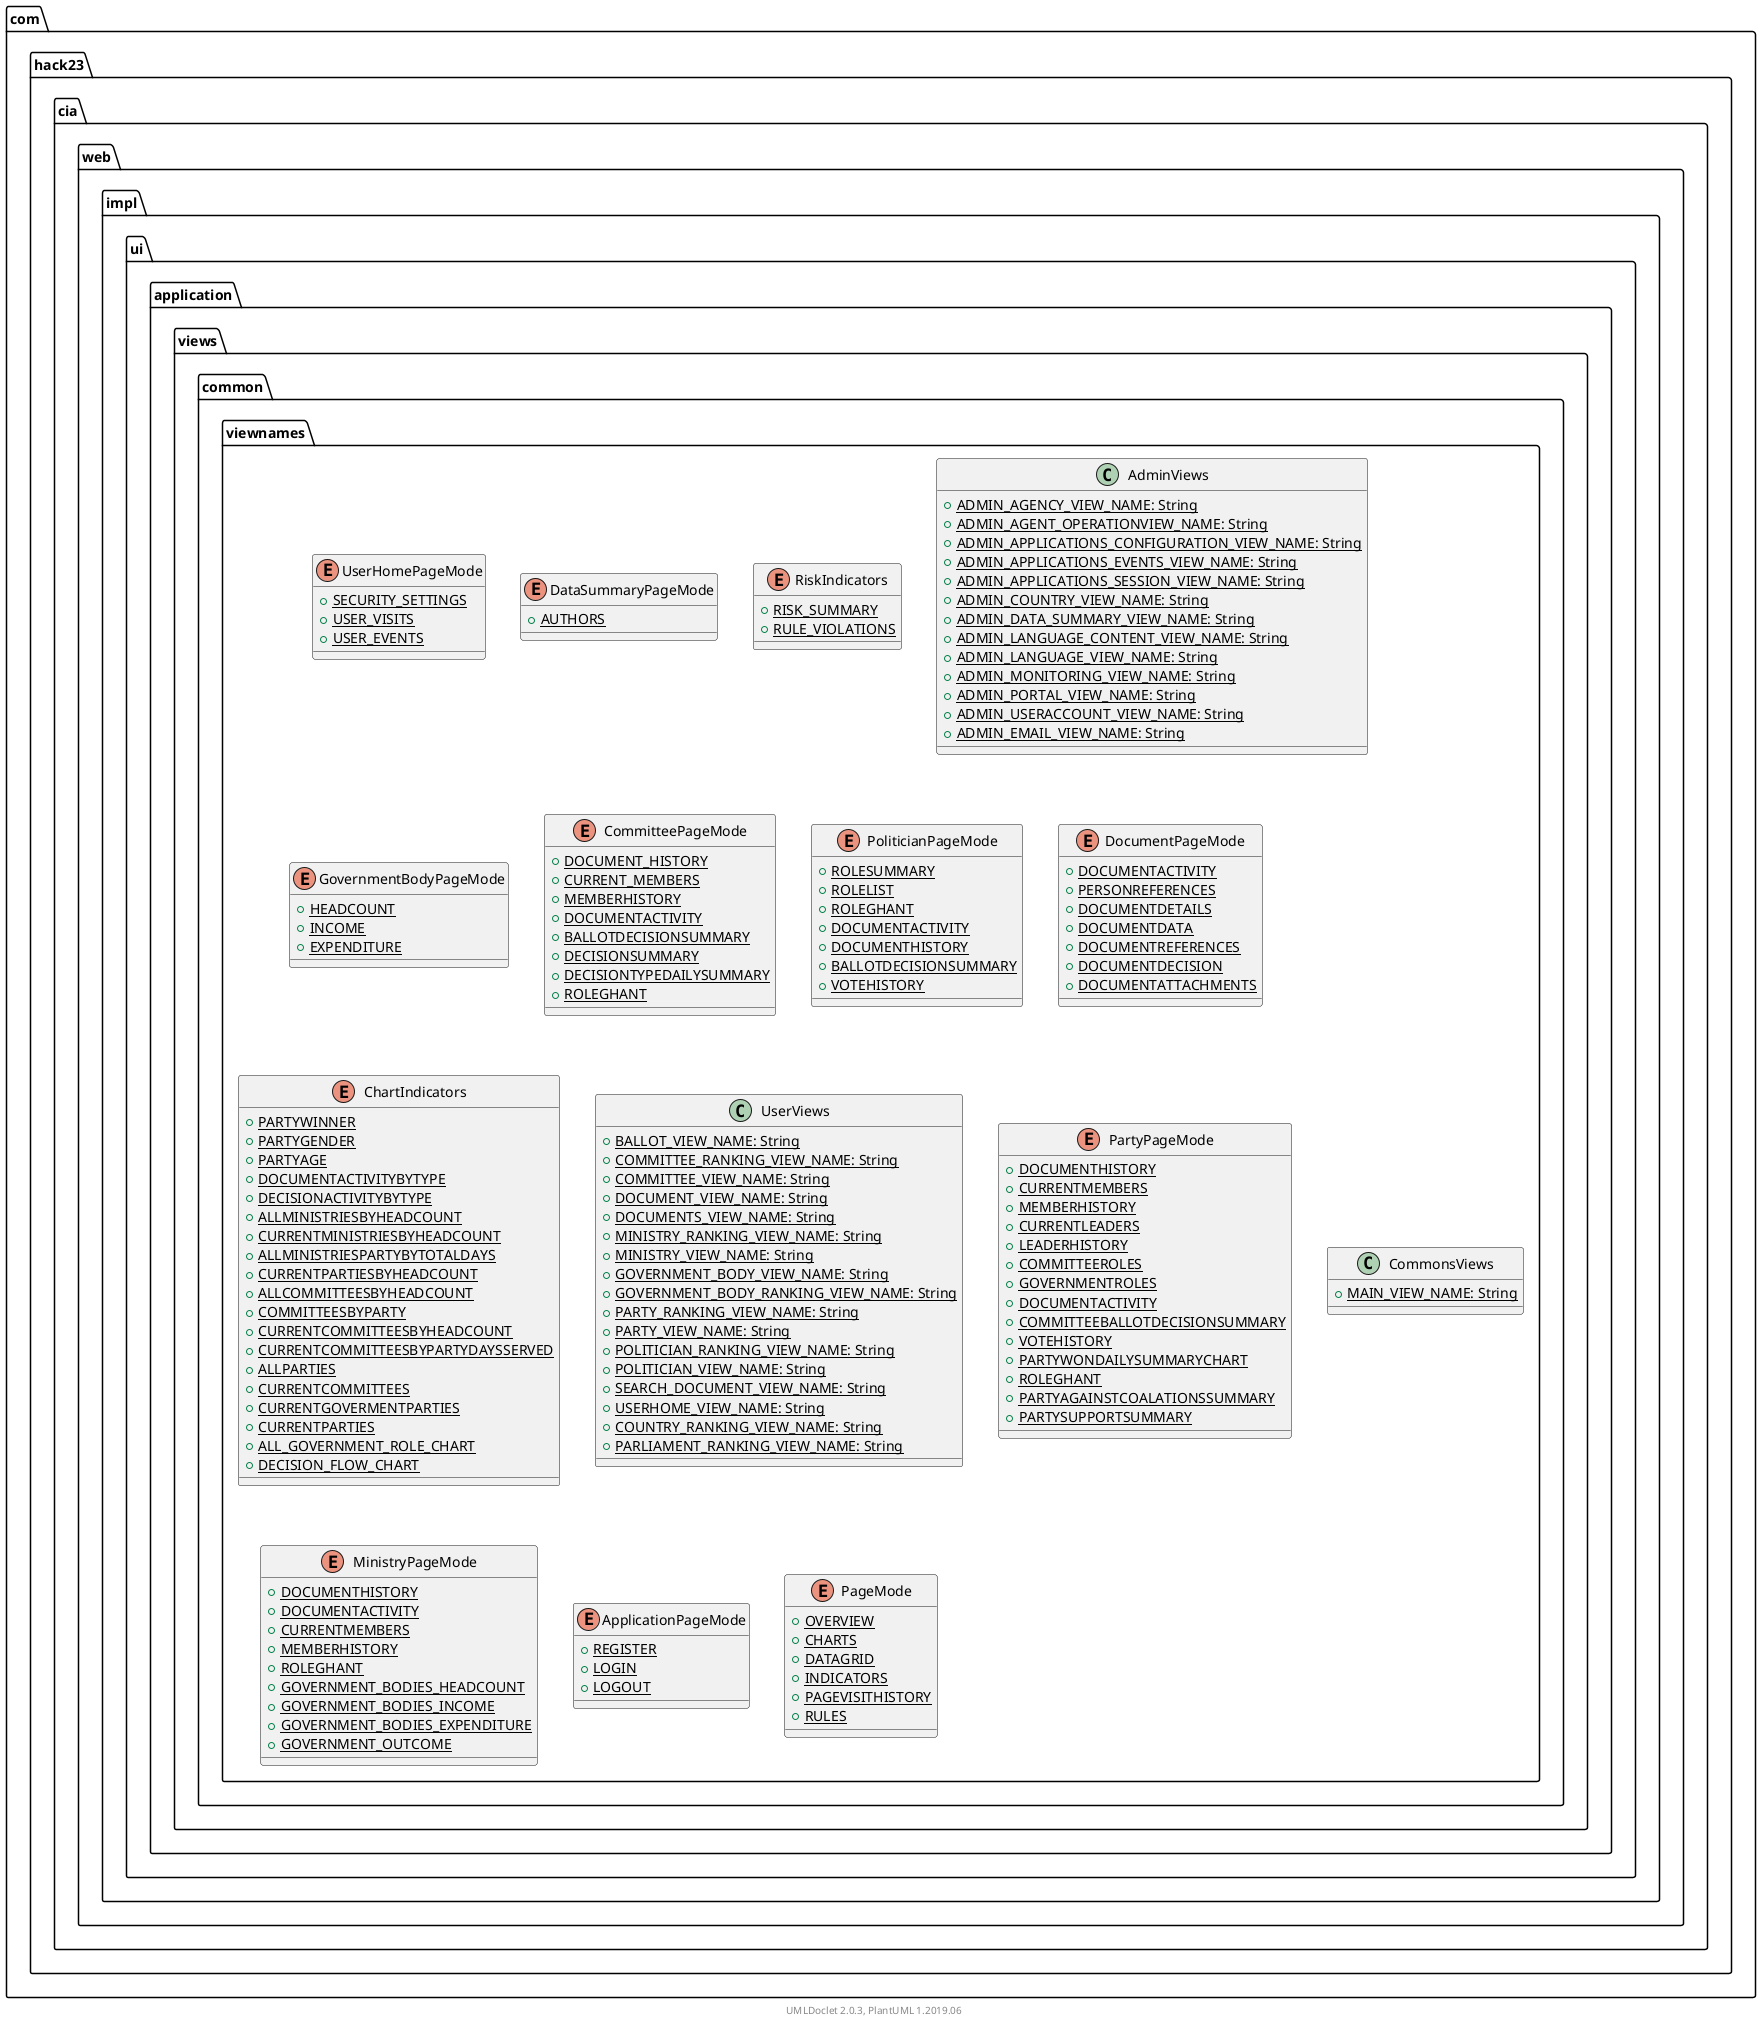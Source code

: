 @startuml
    namespace com.hack23.cia.web.impl.ui.application.views.common.viewnames {

        enum UserHomePageMode [[UserHomePageMode.html]] {
            {static} +SECURITY_SETTINGS
            {static} +USER_VISITS
            {static} +USER_EVENTS
        }

        enum DataSummaryPageMode [[DataSummaryPageMode.html]] {
            {static} +AUTHORS
        }

        enum RiskIndicators [[RiskIndicators.html]] {
            {static} +RISK_SUMMARY
            {static} +RULE_VIOLATIONS
        }

        class AdminViews [[AdminViews.html]] {
            {static} +ADMIN_AGENCY_VIEW_NAME: String
            {static} +ADMIN_AGENT_OPERATIONVIEW_NAME: String
            {static} +ADMIN_APPLICATIONS_CONFIGURATION_VIEW_NAME: String
            {static} +ADMIN_APPLICATIONS_EVENTS_VIEW_NAME: String
            {static} +ADMIN_APPLICATIONS_SESSION_VIEW_NAME: String
            {static} +ADMIN_COUNTRY_VIEW_NAME: String
            {static} +ADMIN_DATA_SUMMARY_VIEW_NAME: String
            {static} +ADMIN_LANGUAGE_CONTENT_VIEW_NAME: String
            {static} +ADMIN_LANGUAGE_VIEW_NAME: String
            {static} +ADMIN_MONITORING_VIEW_NAME: String
            {static} +ADMIN_PORTAL_VIEW_NAME: String
            {static} +ADMIN_USERACCOUNT_VIEW_NAME: String
            {static} +ADMIN_EMAIL_VIEW_NAME: String
        }

        enum GovernmentBodyPageMode [[GovernmentBodyPageMode.html]] {
            {static} +HEADCOUNT
            {static} +INCOME
            {static} +EXPENDITURE
        }

        enum CommitteePageMode [[CommitteePageMode.html]] {
            {static} +DOCUMENT_HISTORY
            {static} +CURRENT_MEMBERS
            {static} +MEMBERHISTORY
            {static} +DOCUMENTACTIVITY
            {static} +BALLOTDECISIONSUMMARY
            {static} +DECISIONSUMMARY
            {static} +DECISIONTYPEDAILYSUMMARY
            {static} +ROLEGHANT
        }

        enum PoliticianPageMode [[PoliticianPageMode.html]] {
            {static} +ROLESUMMARY
            {static} +ROLELIST
            {static} +ROLEGHANT
            {static} +DOCUMENTACTIVITY
            {static} +DOCUMENTHISTORY
            {static} +BALLOTDECISIONSUMMARY
            {static} +VOTEHISTORY
        }

        enum DocumentPageMode [[DocumentPageMode.html]] {
            {static} +DOCUMENTACTIVITY
            {static} +PERSONREFERENCES
            {static} +DOCUMENTDETAILS
            {static} +DOCUMENTDATA
            {static} +DOCUMENTREFERENCES
            {static} +DOCUMENTDECISION
            {static} +DOCUMENTATTACHMENTS
        }

        enum ChartIndicators [[ChartIndicators.html]] {
            {static} +PARTYWINNER
            {static} +PARTYGENDER
            {static} +PARTYAGE
            {static} +DOCUMENTACTIVITYBYTYPE
            {static} +DECISIONACTIVITYBYTYPE
            {static} +ALLMINISTRIESBYHEADCOUNT
            {static} +CURRENTMINISTRIESBYHEADCOUNT
            {static} +ALLMINISTRIESPARTYBYTOTALDAYS
            {static} +CURRENTPARTIESBYHEADCOUNT
            {static} +ALLCOMMITTEESBYHEADCOUNT
            {static} +COMMITTEESBYPARTY
            {static} +CURRENTCOMMITTEESBYHEADCOUNT
            {static} +CURRENTCOMMITTEESBYPARTYDAYSSERVED
            {static} +ALLPARTIES
            {static} +CURRENTCOMMITTEES
            {static} +CURRENTGOVERMENTPARTIES
            {static} +CURRENTPARTIES
            {static} +ALL_GOVERNMENT_ROLE_CHART
            {static} +DECISION_FLOW_CHART
        }

        class UserViews [[UserViews.html]] {
            {static} +BALLOT_VIEW_NAME: String
            {static} +COMMITTEE_RANKING_VIEW_NAME: String
            {static} +COMMITTEE_VIEW_NAME: String
            {static} +DOCUMENT_VIEW_NAME: String
            {static} +DOCUMENTS_VIEW_NAME: String
            {static} +MINISTRY_RANKING_VIEW_NAME: String
            {static} +MINISTRY_VIEW_NAME: String
            {static} +GOVERNMENT_BODY_VIEW_NAME: String
            {static} +GOVERNMENT_BODY_RANKING_VIEW_NAME: String
            {static} +PARTY_RANKING_VIEW_NAME: String
            {static} +PARTY_VIEW_NAME: String
            {static} +POLITICIAN_RANKING_VIEW_NAME: String
            {static} +POLITICIAN_VIEW_NAME: String
            {static} +SEARCH_DOCUMENT_VIEW_NAME: String
            {static} +USERHOME_VIEW_NAME: String
            {static} +COUNTRY_RANKING_VIEW_NAME: String
            {static} +PARLIAMENT_RANKING_VIEW_NAME: String
        }

        enum PartyPageMode [[PartyPageMode.html]] {
            {static} +DOCUMENTHISTORY
            {static} +CURRENTMEMBERS
            {static} +MEMBERHISTORY
            {static} +CURRENTLEADERS
            {static} +LEADERHISTORY
            {static} +COMMITTEEROLES
            {static} +GOVERNMENTROLES
            {static} +DOCUMENTACTIVITY
            {static} +COMMITTEEBALLOTDECISIONSUMMARY
            {static} +VOTEHISTORY
            {static} +PARTYWONDAILYSUMMARYCHART
            {static} +ROLEGHANT
            {static} +PARTYAGAINSTCOALATIONSSUMMARY
            {static} +PARTYSUPPORTSUMMARY
        }

        class CommonsViews [[CommonsViews.html]] {
            {static} +MAIN_VIEW_NAME: String
        }

        enum MinistryPageMode [[MinistryPageMode.html]] {
            {static} +DOCUMENTHISTORY
            {static} +DOCUMENTACTIVITY
            {static} +CURRENTMEMBERS
            {static} +MEMBERHISTORY
            {static} +ROLEGHANT
            {static} +GOVERNMENT_BODIES_HEADCOUNT
            {static} +GOVERNMENT_BODIES_INCOME
            {static} +GOVERNMENT_BODIES_EXPENDITURE
            {static} +GOVERNMENT_OUTCOME
        }

        enum ApplicationPageMode [[ApplicationPageMode.html]] {
            {static} +REGISTER
            {static} +LOGIN
            {static} +LOGOUT
        }

        enum PageMode [[PageMode.html]] {
            {static} +OVERVIEW
            {static} +CHARTS
            {static} +DATAGRID
            {static} +INDICATORS
            {static} +PAGEVISITHISTORY
            {static} +RULES
        }

    }

    center footer UMLDoclet 2.0.3, PlantUML 1.2019.06
@enduml
